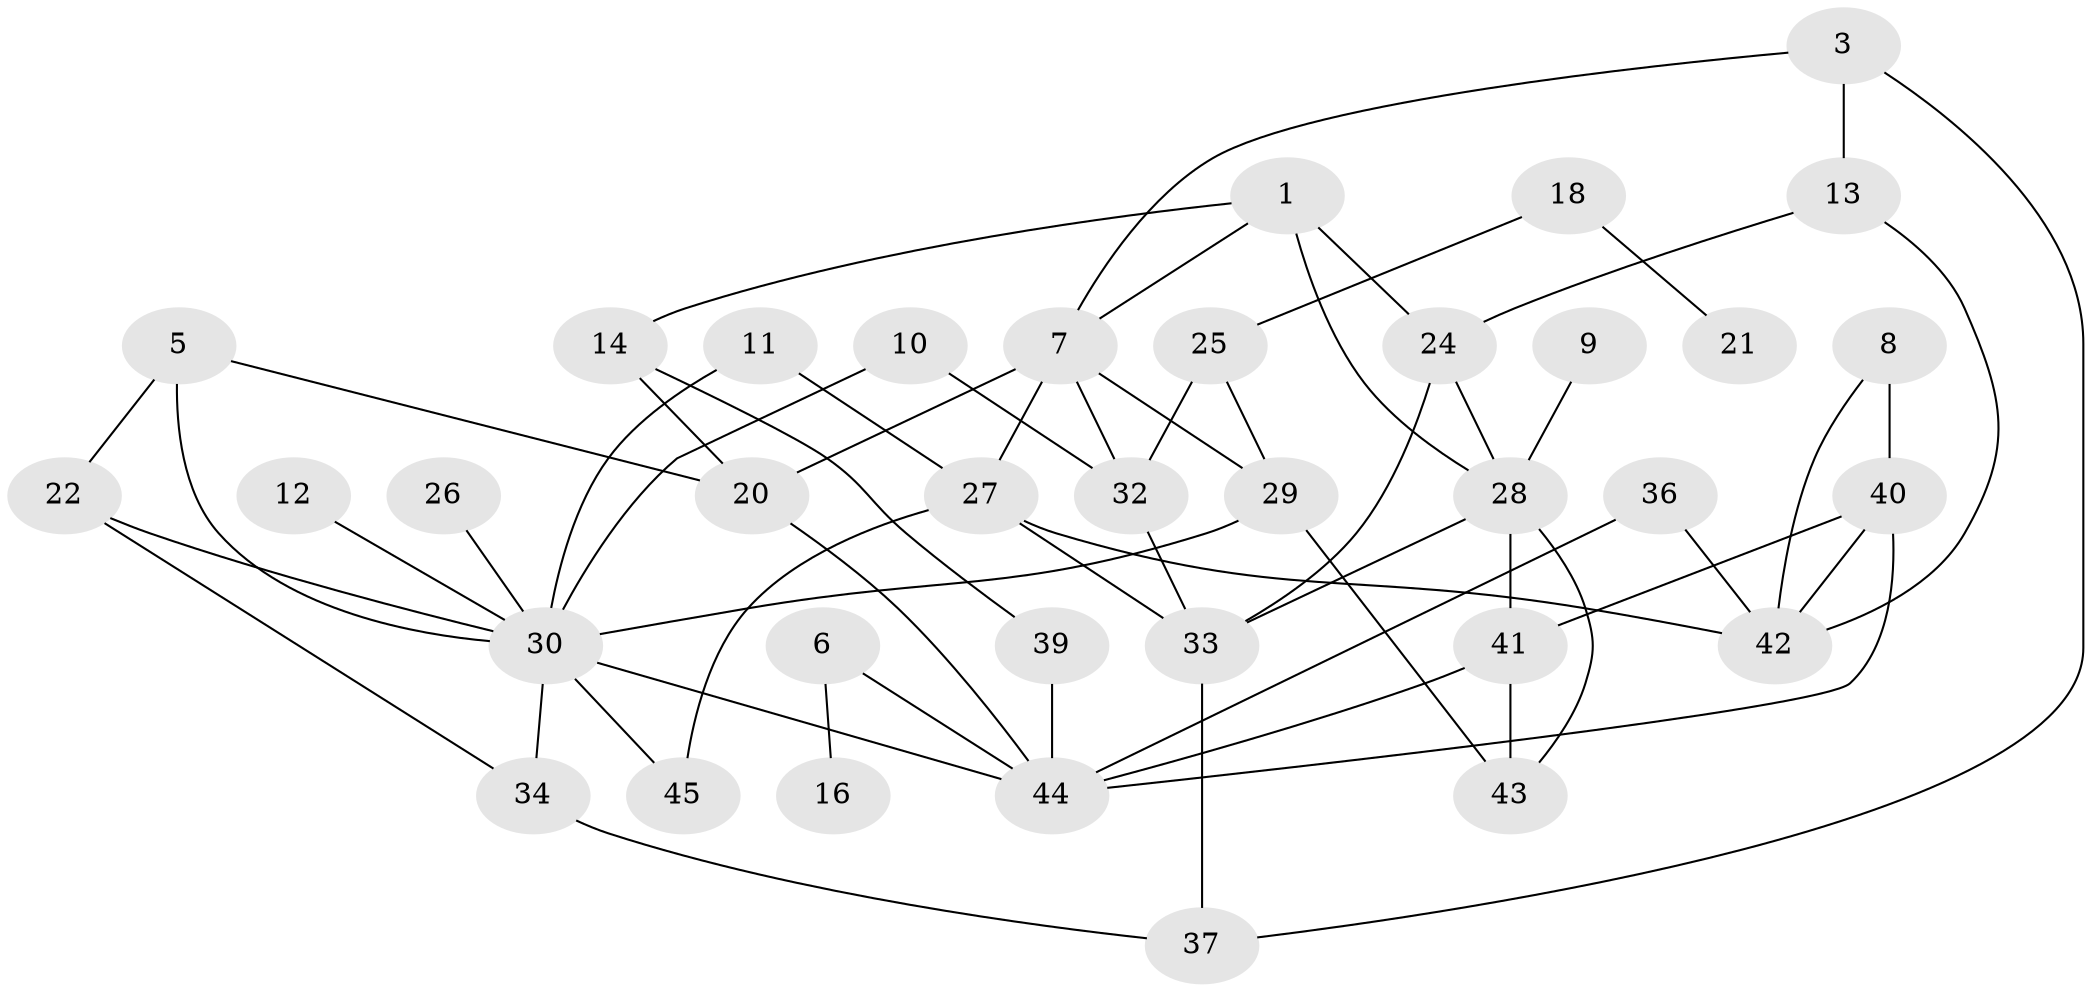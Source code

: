 // original degree distribution, {4: 0.1, 3: 0.3, 5: 0.044444444444444446, 1: 0.2111111111111111, 6: 0.03333333333333333, 2: 0.24444444444444444, 0: 0.06666666666666667}
// Generated by graph-tools (version 1.1) at 2025/49/03/09/25 03:49:04]
// undirected, 36 vertices, 60 edges
graph export_dot {
graph [start="1"]
  node [color=gray90,style=filled];
  1;
  3;
  5;
  6;
  7;
  8;
  9;
  10;
  11;
  12;
  13;
  14;
  16;
  18;
  20;
  21;
  22;
  24;
  25;
  26;
  27;
  28;
  29;
  30;
  32;
  33;
  34;
  36;
  37;
  39;
  40;
  41;
  42;
  43;
  44;
  45;
  1 -- 7 [weight=1.0];
  1 -- 14 [weight=1.0];
  1 -- 24 [weight=1.0];
  1 -- 28 [weight=1.0];
  3 -- 7 [weight=1.0];
  3 -- 13 [weight=1.0];
  3 -- 37 [weight=1.0];
  5 -- 20 [weight=1.0];
  5 -- 22 [weight=1.0];
  5 -- 30 [weight=1.0];
  6 -- 16 [weight=1.0];
  6 -- 44 [weight=1.0];
  7 -- 20 [weight=1.0];
  7 -- 27 [weight=1.0];
  7 -- 29 [weight=1.0];
  7 -- 32 [weight=2.0];
  8 -- 40 [weight=1.0];
  8 -- 42 [weight=1.0];
  9 -- 28 [weight=1.0];
  10 -- 30 [weight=1.0];
  10 -- 32 [weight=1.0];
  11 -- 27 [weight=1.0];
  11 -- 30 [weight=1.0];
  12 -- 30 [weight=1.0];
  13 -- 24 [weight=1.0];
  13 -- 42 [weight=1.0];
  14 -- 20 [weight=1.0];
  14 -- 39 [weight=1.0];
  18 -- 21 [weight=1.0];
  18 -- 25 [weight=1.0];
  20 -- 44 [weight=1.0];
  22 -- 30 [weight=1.0];
  22 -- 34 [weight=1.0];
  24 -- 28 [weight=1.0];
  24 -- 33 [weight=1.0];
  25 -- 29 [weight=1.0];
  25 -- 32 [weight=1.0];
  26 -- 30 [weight=1.0];
  27 -- 33 [weight=1.0];
  27 -- 42 [weight=1.0];
  27 -- 45 [weight=1.0];
  28 -- 33 [weight=2.0];
  28 -- 41 [weight=1.0];
  28 -- 43 [weight=1.0];
  29 -- 30 [weight=1.0];
  29 -- 43 [weight=1.0];
  30 -- 34 [weight=1.0];
  30 -- 44 [weight=1.0];
  30 -- 45 [weight=1.0];
  32 -- 33 [weight=1.0];
  33 -- 37 [weight=1.0];
  34 -- 37 [weight=1.0];
  36 -- 42 [weight=1.0];
  36 -- 44 [weight=1.0];
  39 -- 44 [weight=1.0];
  40 -- 41 [weight=1.0];
  40 -- 42 [weight=1.0];
  40 -- 44 [weight=1.0];
  41 -- 43 [weight=1.0];
  41 -- 44 [weight=1.0];
}
